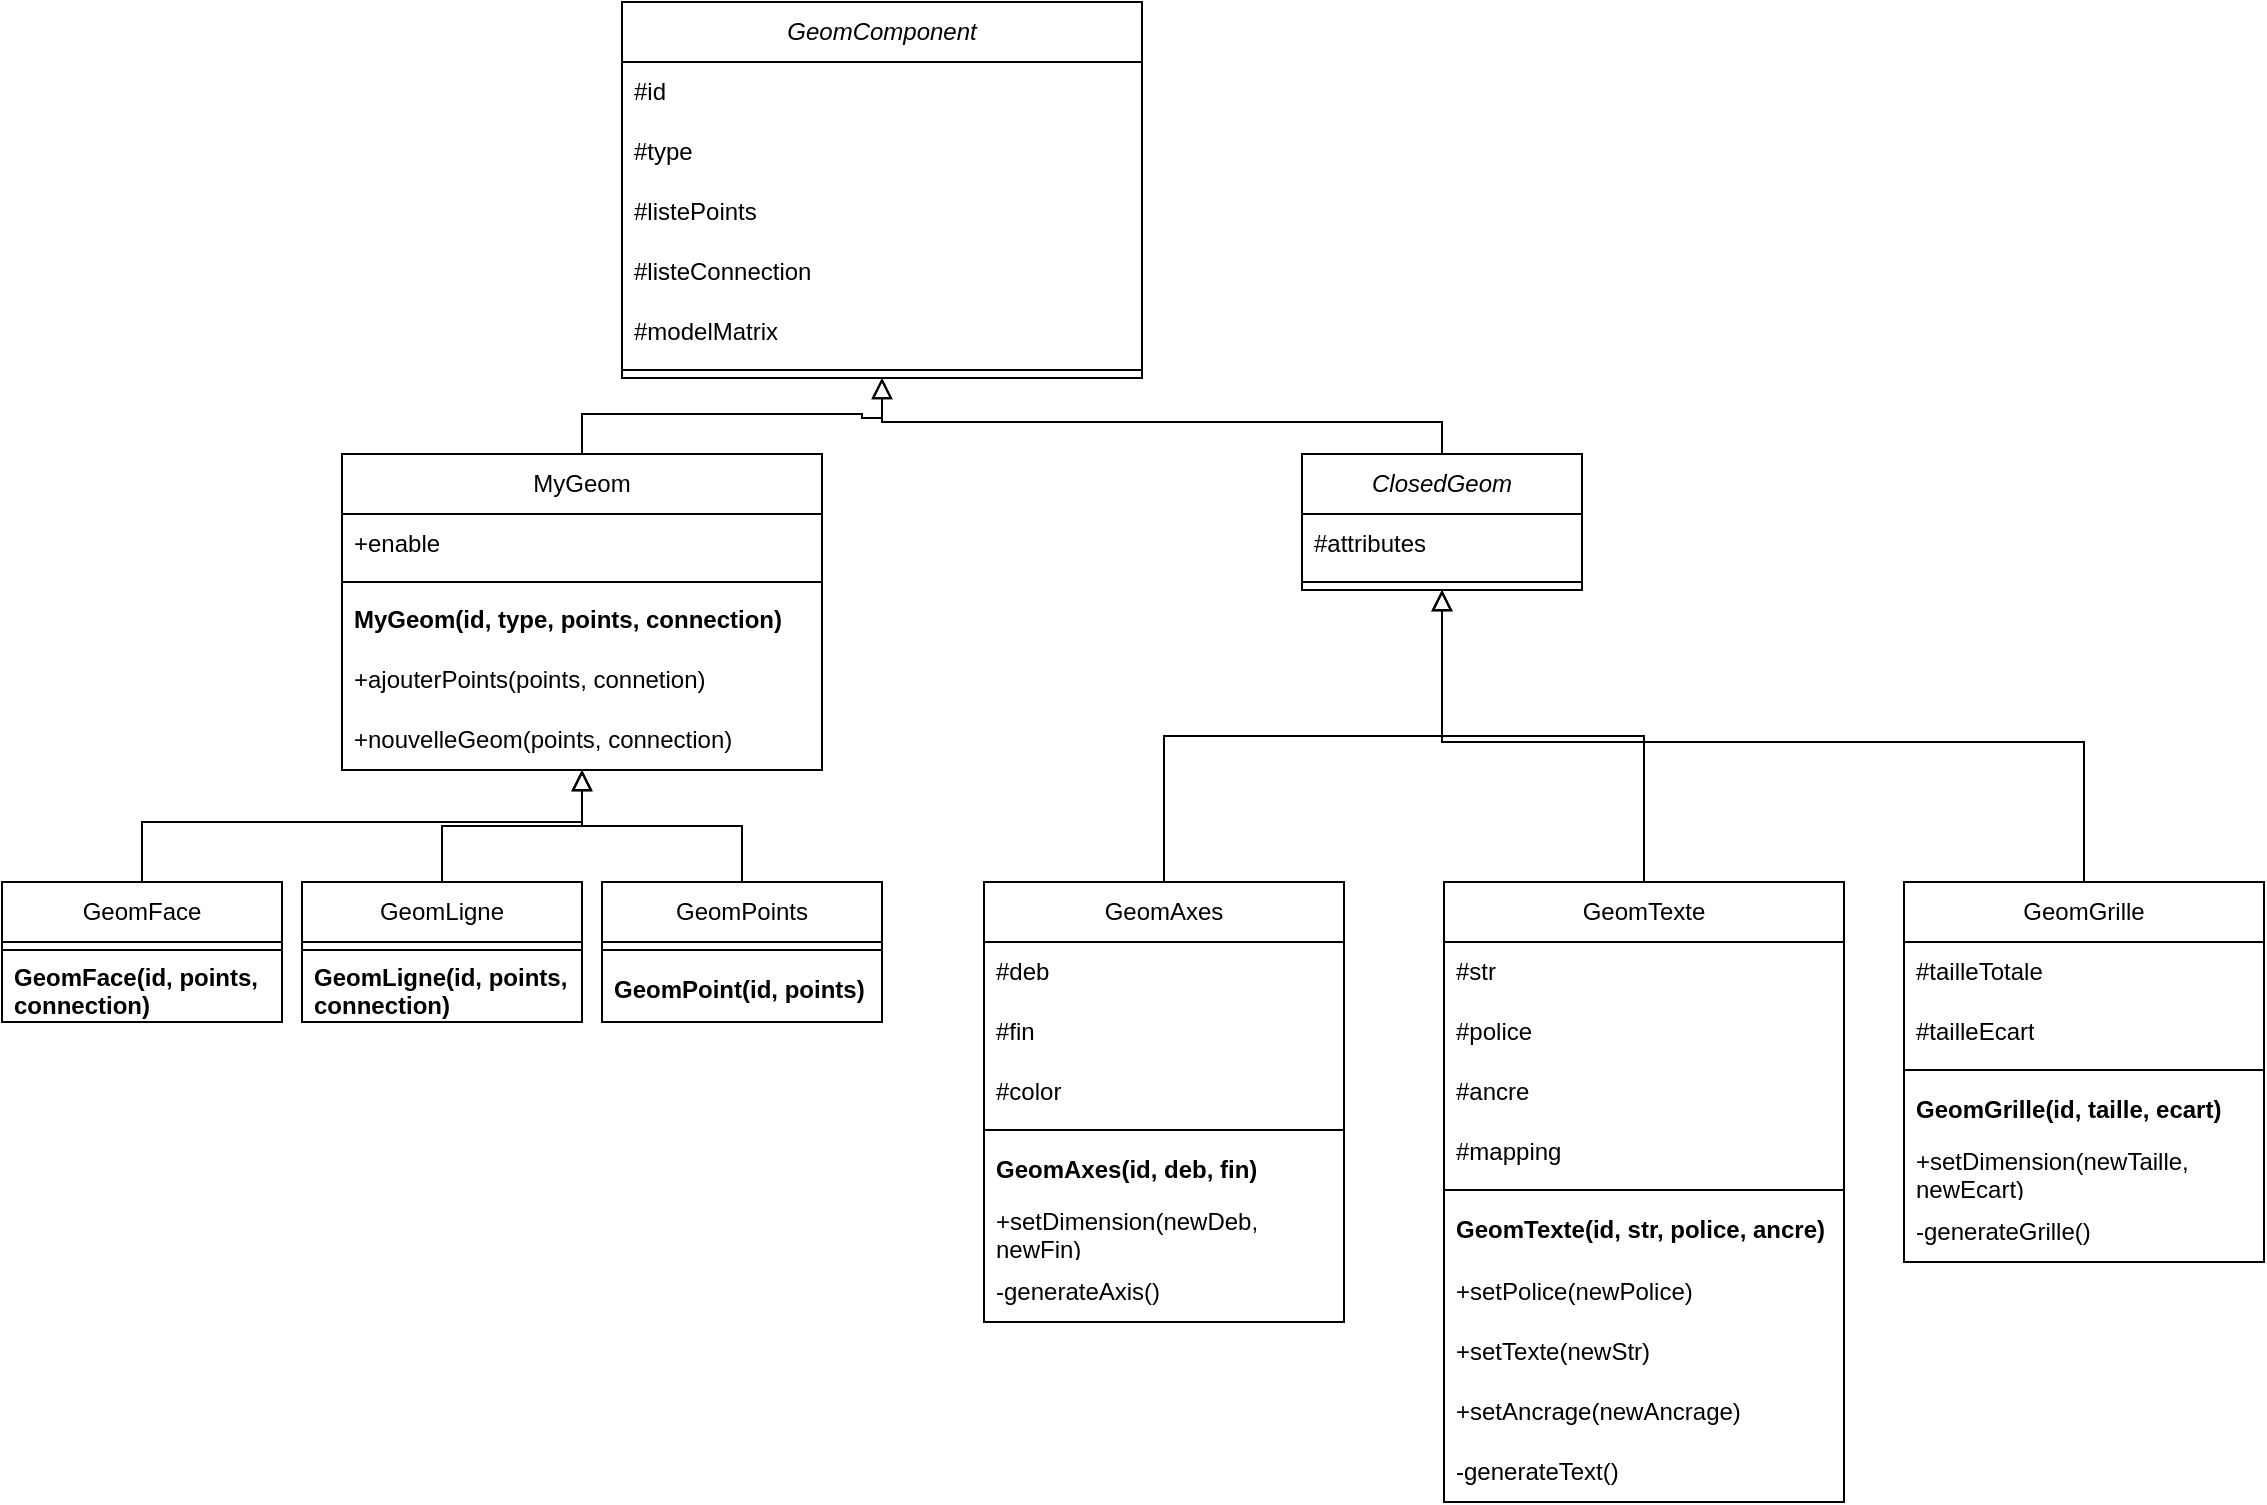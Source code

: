 <mxfile version="21.6.1" type="device">
  <diagram name="Page-1" id="yS_WpjF09PlQinqDMSA5">
    <mxGraphModel dx="1179" dy="755" grid="1" gridSize="10" guides="1" tooltips="1" connect="1" arrows="1" fold="1" page="1" pageScale="1" pageWidth="1169" pageHeight="827" math="0" shadow="0">
      <root>
        <mxCell id="0" />
        <mxCell id="1" parent="0" />
        <mxCell id="r2BFJluyy_Of8ebupzHU-2" value="&lt;i&gt;GeomComponent&lt;/i&gt;" style="swimlane;fontStyle=0;childLayout=stackLayout;horizontal=1;startSize=30;horizontalStack=0;resizeParent=1;resizeParentMax=0;resizeLast=0;collapsible=1;marginBottom=0;whiteSpace=wrap;html=1;" parent="1" vertex="1">
          <mxGeometry x="329" y="30" width="260" height="188" as="geometry" />
        </mxCell>
        <mxCell id="r2BFJluyy_Of8ebupzHU-3" value="#id" style="text;strokeColor=none;fillColor=none;align=left;verticalAlign=middle;spacingLeft=4;spacingRight=4;overflow=hidden;points=[[0,0.5],[1,0.5]];portConstraint=eastwest;rotatable=0;whiteSpace=wrap;html=1;" parent="r2BFJluyy_Of8ebupzHU-2" vertex="1">
          <mxGeometry y="30" width="260" height="30" as="geometry" />
        </mxCell>
        <mxCell id="r2BFJluyy_Of8ebupzHU-4" value="#type" style="text;strokeColor=none;fillColor=none;align=left;verticalAlign=middle;spacingLeft=4;spacingRight=4;overflow=hidden;points=[[0,0.5],[1,0.5]];portConstraint=eastwest;rotatable=0;whiteSpace=wrap;html=1;" parent="r2BFJluyy_Of8ebupzHU-2" vertex="1">
          <mxGeometry y="60" width="260" height="30" as="geometry" />
        </mxCell>
        <mxCell id="r2BFJluyy_Of8ebupzHU-5" value="#listePoints" style="text;strokeColor=none;fillColor=none;align=left;verticalAlign=middle;spacingLeft=4;spacingRight=4;overflow=hidden;points=[[0,0.5],[1,0.5]];portConstraint=eastwest;rotatable=0;whiteSpace=wrap;html=1;" parent="r2BFJluyy_Of8ebupzHU-2" vertex="1">
          <mxGeometry y="90" width="260" height="30" as="geometry" />
        </mxCell>
        <mxCell id="r2BFJluyy_Of8ebupzHU-6" value="#listeConnection" style="text;strokeColor=none;fillColor=none;align=left;verticalAlign=middle;spacingLeft=4;spacingRight=4;overflow=hidden;points=[[0,0.5],[1,0.5]];portConstraint=eastwest;rotatable=0;whiteSpace=wrap;html=1;" parent="r2BFJluyy_Of8ebupzHU-2" vertex="1">
          <mxGeometry y="120" width="260" height="30" as="geometry" />
        </mxCell>
        <mxCell id="r2BFJluyy_Of8ebupzHU-7" value="#modelMatrix" style="text;strokeColor=none;fillColor=none;align=left;verticalAlign=middle;spacingLeft=4;spacingRight=4;overflow=hidden;points=[[0,0.5],[1,0.5]];portConstraint=eastwest;rotatable=0;whiteSpace=wrap;html=1;" parent="r2BFJluyy_Of8ebupzHU-2" vertex="1">
          <mxGeometry y="150" width="260" height="30" as="geometry" />
        </mxCell>
        <mxCell id="r2BFJluyy_Of8ebupzHU-13" value="" style="line;html=1;strokeWidth=1;align=left;verticalAlign=middle;spacingTop=-1;spacingLeft=3;spacingRight=3;rotatable=0;labelPosition=right;points=[];portConstraint=eastwest;" parent="r2BFJluyy_Of8ebupzHU-2" vertex="1">
          <mxGeometry y="180" width="260" height="8" as="geometry" />
        </mxCell>
        <mxCell id="itdWGNfUH3MB75oMAnQP-39" style="edgeStyle=orthogonalEdgeStyle;rounded=0;orthogonalLoop=1;jettySize=auto;html=1;endArrow=block;endFill=0;endSize=8;" edge="1" parent="1" source="r2BFJluyy_Of8ebupzHU-8" target="r2BFJluyy_Of8ebupzHU-2">
          <mxGeometry relative="1" as="geometry" />
        </mxCell>
        <mxCell id="r2BFJluyy_Of8ebupzHU-8" value="MyGeom" style="swimlane;fontStyle=0;childLayout=stackLayout;horizontal=1;startSize=30;horizontalStack=0;resizeParent=1;resizeParentMax=0;resizeLast=0;collapsible=1;marginBottom=0;whiteSpace=wrap;html=1;swimlaneLine=1;" parent="1" vertex="1">
          <mxGeometry x="189" y="256" width="240" height="158" as="geometry" />
        </mxCell>
        <mxCell id="r2BFJluyy_Of8ebupzHU-9" value="+enable" style="text;strokeColor=none;fillColor=none;align=left;verticalAlign=middle;spacingLeft=4;spacingRight=4;overflow=hidden;points=[[0,0.5],[1,0.5]];portConstraint=eastwest;rotatable=0;whiteSpace=wrap;html=1;" parent="r2BFJluyy_Of8ebupzHU-8" vertex="1">
          <mxGeometry y="30" width="240" height="30" as="geometry" />
        </mxCell>
        <mxCell id="r2BFJluyy_Of8ebupzHU-14" value="" style="line;html=1;strokeWidth=1;align=left;verticalAlign=middle;spacingTop=-1;spacingLeft=3;spacingRight=3;rotatable=0;labelPosition=right;points=[];portConstraint=eastwest;" parent="r2BFJluyy_Of8ebupzHU-8" vertex="1">
          <mxGeometry y="60" width="240" height="8" as="geometry" />
        </mxCell>
        <mxCell id="r2BFJluyy_Of8ebupzHU-15" value="MyGeom(id, type, points, connection)" style="text;strokeColor=none;fillColor=none;align=left;verticalAlign=middle;spacingLeft=4;spacingRight=4;overflow=hidden;points=[[0,0.5],[1,0.5]];portConstraint=eastwest;rotatable=0;whiteSpace=wrap;html=1;fontStyle=1" parent="r2BFJluyy_Of8ebupzHU-8" vertex="1">
          <mxGeometry y="68" width="240" height="30" as="geometry" />
        </mxCell>
        <mxCell id="itdWGNfUH3MB75oMAnQP-1" value="+ajouterPoints(points, connetion)" style="text;strokeColor=none;fillColor=none;align=left;verticalAlign=middle;spacingLeft=4;spacingRight=4;overflow=hidden;points=[[0,0.5],[1,0.5]];portConstraint=eastwest;rotatable=0;whiteSpace=wrap;html=1;" vertex="1" parent="r2BFJluyy_Of8ebupzHU-8">
          <mxGeometry y="98" width="240" height="30" as="geometry" />
        </mxCell>
        <mxCell id="r2BFJluyy_Of8ebupzHU-16" value="+nouvelleGeom(points, connection)" style="text;strokeColor=none;fillColor=none;align=left;verticalAlign=middle;spacingLeft=4;spacingRight=4;overflow=hidden;points=[[0,0.5],[1,0.5]];portConstraint=eastwest;rotatable=0;whiteSpace=wrap;html=1;" parent="r2BFJluyy_Of8ebupzHU-8" vertex="1">
          <mxGeometry y="128" width="240" height="30" as="geometry" />
        </mxCell>
        <mxCell id="itdWGNfUH3MB75oMAnQP-38" style="edgeStyle=orthogonalEdgeStyle;rounded=0;orthogonalLoop=1;jettySize=auto;html=1;endArrow=block;endFill=0;endSize=8;" edge="1" parent="1" source="r2BFJluyy_Of8ebupzHU-18" target="r2BFJluyy_Of8ebupzHU-8">
          <mxGeometry relative="1" as="geometry">
            <Array as="points">
              <mxPoint x="89" y="440" />
              <mxPoint x="309" y="440" />
            </Array>
          </mxGeometry>
        </mxCell>
        <mxCell id="r2BFJluyy_Of8ebupzHU-18" value="GeomFace" style="swimlane;fontStyle=0;childLayout=stackLayout;horizontal=1;startSize=30;horizontalStack=0;resizeParent=1;resizeParentMax=0;resizeLast=0;collapsible=1;marginBottom=0;whiteSpace=wrap;html=1;swimlaneLine=1;" parent="1" vertex="1">
          <mxGeometry x="19" y="470" width="140" height="70" as="geometry" />
        </mxCell>
        <mxCell id="r2BFJluyy_Of8ebupzHU-20" value="" style="line;html=1;strokeWidth=1;align=left;verticalAlign=middle;spacingTop=-1;spacingLeft=3;spacingRight=3;rotatable=0;labelPosition=right;points=[];portConstraint=eastwest;" parent="r2BFJluyy_Of8ebupzHU-18" vertex="1">
          <mxGeometry y="30" width="140" height="8" as="geometry" />
        </mxCell>
        <mxCell id="itdWGNfUH3MB75oMAnQP-2" value="GeomFace(id, points, connection)" style="text;strokeColor=none;fillColor=none;align=left;verticalAlign=middle;spacingLeft=4;spacingRight=4;overflow=hidden;points=[[0,0.5],[1,0.5]];portConstraint=eastwest;rotatable=0;whiteSpace=wrap;html=1;fontStyle=1" vertex="1" parent="r2BFJluyy_Of8ebupzHU-18">
          <mxGeometry y="38" width="140" height="32" as="geometry" />
        </mxCell>
        <mxCell id="itdWGNfUH3MB75oMAnQP-37" style="edgeStyle=orthogonalEdgeStyle;rounded=0;orthogonalLoop=1;jettySize=auto;html=1;endArrow=block;endFill=0;endSize=8;" edge="1" parent="1" source="r2BFJluyy_Of8ebupzHU-23" target="r2BFJluyy_Of8ebupzHU-8">
          <mxGeometry relative="1" as="geometry" />
        </mxCell>
        <mxCell id="r2BFJluyy_Of8ebupzHU-23" value="GeomLigne" style="swimlane;fontStyle=0;childLayout=stackLayout;horizontal=1;startSize=30;horizontalStack=0;resizeParent=1;resizeParentMax=0;resizeLast=0;collapsible=1;marginBottom=0;whiteSpace=wrap;html=1;swimlaneLine=1;" parent="1" vertex="1">
          <mxGeometry x="169" y="470" width="140" height="70" as="geometry" />
        </mxCell>
        <mxCell id="r2BFJluyy_Of8ebupzHU-24" value="" style="line;html=1;strokeWidth=1;align=left;verticalAlign=middle;spacingTop=-1;spacingLeft=3;spacingRight=3;rotatable=0;labelPosition=right;points=[];portConstraint=eastwest;" parent="r2BFJluyy_Of8ebupzHU-23" vertex="1">
          <mxGeometry y="30" width="140" height="8" as="geometry" />
        </mxCell>
        <mxCell id="itdWGNfUH3MB75oMAnQP-6" value="GeomLigne(id, points, connection)" style="text;strokeColor=none;fillColor=none;align=left;verticalAlign=middle;spacingLeft=4;spacingRight=4;overflow=hidden;points=[[0,0.5],[1,0.5]];portConstraint=eastwest;rotatable=0;whiteSpace=wrap;html=1;fontStyle=1" vertex="1" parent="r2BFJluyy_Of8ebupzHU-23">
          <mxGeometry y="38" width="140" height="32" as="geometry" />
        </mxCell>
        <mxCell id="itdWGNfUH3MB75oMAnQP-36" style="edgeStyle=orthogonalEdgeStyle;rounded=0;orthogonalLoop=1;jettySize=auto;html=1;endArrow=block;endFill=0;endSize=8;" edge="1" parent="1" source="r2BFJluyy_Of8ebupzHU-25" target="r2BFJluyy_Of8ebupzHU-8">
          <mxGeometry relative="1" as="geometry" />
        </mxCell>
        <mxCell id="r2BFJluyy_Of8ebupzHU-25" value="GeomPoints" style="swimlane;fontStyle=0;childLayout=stackLayout;horizontal=1;startSize=30;horizontalStack=0;resizeParent=1;resizeParentMax=0;resizeLast=0;collapsible=1;marginBottom=0;whiteSpace=wrap;html=1;swimlaneLine=1;" parent="1" vertex="1">
          <mxGeometry x="319" y="470" width="140" height="70" as="geometry" />
        </mxCell>
        <mxCell id="r2BFJluyy_Of8ebupzHU-26" value="" style="line;html=1;strokeWidth=1;align=left;verticalAlign=middle;spacingTop=-1;spacingLeft=3;spacingRight=3;rotatable=0;labelPosition=right;points=[];portConstraint=eastwest;" parent="r2BFJluyy_Of8ebupzHU-25" vertex="1">
          <mxGeometry y="30" width="140" height="8" as="geometry" />
        </mxCell>
        <mxCell id="itdWGNfUH3MB75oMAnQP-7" value="GeomPoint(id, points)" style="text;strokeColor=none;fillColor=none;align=left;verticalAlign=middle;spacingLeft=4;spacingRight=4;overflow=hidden;points=[[0,0.5],[1,0.5]];portConstraint=eastwest;rotatable=0;whiteSpace=wrap;html=1;fontStyle=1" vertex="1" parent="r2BFJluyy_Of8ebupzHU-25">
          <mxGeometry y="38" width="140" height="32" as="geometry" />
        </mxCell>
        <mxCell id="itdWGNfUH3MB75oMAnQP-40" style="edgeStyle=orthogonalEdgeStyle;rounded=0;orthogonalLoop=1;jettySize=auto;html=1;endArrow=block;endFill=0;endSize=8;" edge="1" parent="1" source="r2BFJluyy_Of8ebupzHU-27" target="r2BFJluyy_Of8ebupzHU-2">
          <mxGeometry relative="1" as="geometry">
            <Array as="points">
              <mxPoint x="739" y="240" />
              <mxPoint x="459" y="240" />
            </Array>
          </mxGeometry>
        </mxCell>
        <mxCell id="r2BFJluyy_Of8ebupzHU-27" value="&lt;i&gt;ClosedGeom&lt;/i&gt;" style="swimlane;fontStyle=0;childLayout=stackLayout;horizontal=1;startSize=30;horizontalStack=0;resizeParent=1;resizeParentMax=0;resizeLast=0;collapsible=1;marginBottom=0;whiteSpace=wrap;html=1;swimlaneLine=1;" parent="1" vertex="1">
          <mxGeometry x="669" y="256" width="140" height="68" as="geometry" />
        </mxCell>
        <mxCell id="itdWGNfUH3MB75oMAnQP-18" value="#attributes" style="text;strokeColor=none;fillColor=none;align=left;verticalAlign=middle;spacingLeft=4;spacingRight=4;overflow=hidden;points=[[0,0.5],[1,0.5]];portConstraint=eastwest;rotatable=0;whiteSpace=wrap;html=1;" vertex="1" parent="r2BFJluyy_Of8ebupzHU-27">
          <mxGeometry y="30" width="140" height="30" as="geometry" />
        </mxCell>
        <mxCell id="r2BFJluyy_Of8ebupzHU-29" value="" style="line;html=1;strokeWidth=1;align=left;verticalAlign=middle;spacingTop=-1;spacingLeft=3;spacingRight=3;rotatable=0;labelPosition=right;points=[];portConstraint=eastwest;" parent="r2BFJluyy_Of8ebupzHU-27" vertex="1">
          <mxGeometry y="60" width="140" height="8" as="geometry" />
        </mxCell>
        <mxCell id="itdWGNfUH3MB75oMAnQP-33" style="edgeStyle=orthogonalEdgeStyle;rounded=0;orthogonalLoop=1;jettySize=auto;html=1;endArrow=block;endFill=0;endSize=8;" edge="1" parent="1" source="r2BFJluyy_Of8ebupzHU-32" target="r2BFJluyy_Of8ebupzHU-27">
          <mxGeometry relative="1" as="geometry" />
        </mxCell>
        <mxCell id="r2BFJluyy_Of8ebupzHU-32" value="GeomAxes" style="swimlane;fontStyle=0;childLayout=stackLayout;horizontal=1;startSize=30;horizontalStack=0;resizeParent=1;resizeParentMax=0;resizeLast=0;collapsible=1;marginBottom=0;whiteSpace=wrap;html=1;swimlaneLine=1;" parent="1" vertex="1">
          <mxGeometry x="510" y="470" width="180" height="220" as="geometry" />
        </mxCell>
        <mxCell id="itdWGNfUH3MB75oMAnQP-19" value="#deb" style="text;strokeColor=none;fillColor=none;align=left;verticalAlign=middle;spacingLeft=4;spacingRight=4;overflow=hidden;points=[[0,0.5],[1,0.5]];portConstraint=eastwest;rotatable=0;whiteSpace=wrap;html=1;" vertex="1" parent="r2BFJluyy_Of8ebupzHU-32">
          <mxGeometry y="30" width="180" height="30" as="geometry" />
        </mxCell>
        <mxCell id="itdWGNfUH3MB75oMAnQP-20" value="#fin" style="text;strokeColor=none;fillColor=none;align=left;verticalAlign=middle;spacingLeft=4;spacingRight=4;overflow=hidden;points=[[0,0.5],[1,0.5]];portConstraint=eastwest;rotatable=0;whiteSpace=wrap;html=1;" vertex="1" parent="r2BFJluyy_Of8ebupzHU-32">
          <mxGeometry y="60" width="180" height="30" as="geometry" />
        </mxCell>
        <mxCell id="itdWGNfUH3MB75oMAnQP-21" value="#color" style="text;strokeColor=none;fillColor=none;align=left;verticalAlign=middle;spacingLeft=4;spacingRight=4;overflow=hidden;points=[[0,0.5],[1,0.5]];portConstraint=eastwest;rotatable=0;whiteSpace=wrap;html=1;" vertex="1" parent="r2BFJluyy_Of8ebupzHU-32">
          <mxGeometry y="90" width="180" height="30" as="geometry" />
        </mxCell>
        <mxCell id="r2BFJluyy_Of8ebupzHU-33" value="" style="line;html=1;strokeWidth=1;align=left;verticalAlign=middle;spacingTop=-1;spacingLeft=3;spacingRight=3;rotatable=0;labelPosition=right;points=[];portConstraint=eastwest;" parent="r2BFJluyy_Of8ebupzHU-32" vertex="1">
          <mxGeometry y="120" width="180" height="8" as="geometry" />
        </mxCell>
        <mxCell id="itdWGNfUH3MB75oMAnQP-22" value="GeomAxes(id, deb, fin)" style="text;strokeColor=none;fillColor=none;align=left;verticalAlign=middle;spacingLeft=4;spacingRight=4;overflow=hidden;points=[[0,0.5],[1,0.5]];portConstraint=eastwest;rotatable=0;whiteSpace=wrap;html=1;fontStyle=1" vertex="1" parent="r2BFJluyy_Of8ebupzHU-32">
          <mxGeometry y="128" width="180" height="32" as="geometry" />
        </mxCell>
        <mxCell id="itdWGNfUH3MB75oMAnQP-23" value="+setDimension(newDeb, newFin)" style="text;strokeColor=none;fillColor=none;align=left;verticalAlign=middle;spacingLeft=4;spacingRight=4;overflow=hidden;points=[[0,0.5],[1,0.5]];portConstraint=eastwest;rotatable=0;whiteSpace=wrap;html=1;" vertex="1" parent="r2BFJluyy_Of8ebupzHU-32">
          <mxGeometry y="160" width="180" height="30" as="geometry" />
        </mxCell>
        <mxCell id="itdWGNfUH3MB75oMAnQP-24" value="-generateAxis()" style="text;strokeColor=none;fillColor=none;align=left;verticalAlign=middle;spacingLeft=4;spacingRight=4;overflow=hidden;points=[[0,0.5],[1,0.5]];portConstraint=eastwest;rotatable=0;whiteSpace=wrap;html=1;" vertex="1" parent="r2BFJluyy_Of8ebupzHU-32">
          <mxGeometry y="190" width="180" height="30" as="geometry" />
        </mxCell>
        <mxCell id="itdWGNfUH3MB75oMAnQP-34" style="edgeStyle=orthogonalEdgeStyle;rounded=0;orthogonalLoop=1;jettySize=auto;html=1;endArrow=block;endFill=0;endSize=8;" edge="1" parent="1" source="r2BFJluyy_Of8ebupzHU-34" target="r2BFJluyy_Of8ebupzHU-27">
          <mxGeometry relative="1" as="geometry" />
        </mxCell>
        <mxCell id="r2BFJluyy_Of8ebupzHU-34" value="GeomTexte" style="swimlane;fontStyle=0;childLayout=stackLayout;horizontal=1;startSize=30;horizontalStack=0;resizeParent=1;resizeParentMax=0;resizeLast=0;collapsible=1;marginBottom=0;whiteSpace=wrap;html=1;swimlaneLine=1;" parent="1" vertex="1">
          <mxGeometry x="740" y="470" width="200" height="310" as="geometry" />
        </mxCell>
        <mxCell id="itdWGNfUH3MB75oMAnQP-8" value="#str" style="text;strokeColor=none;fillColor=none;align=left;verticalAlign=middle;spacingLeft=4;spacingRight=4;overflow=hidden;points=[[0,0.5],[1,0.5]];portConstraint=eastwest;rotatable=0;whiteSpace=wrap;html=1;" vertex="1" parent="r2BFJluyy_Of8ebupzHU-34">
          <mxGeometry y="30" width="200" height="30" as="geometry" />
        </mxCell>
        <mxCell id="itdWGNfUH3MB75oMAnQP-9" value="#police" style="text;strokeColor=none;fillColor=none;align=left;verticalAlign=middle;spacingLeft=4;spacingRight=4;overflow=hidden;points=[[0,0.5],[1,0.5]];portConstraint=eastwest;rotatable=0;whiteSpace=wrap;html=1;" vertex="1" parent="r2BFJluyy_Of8ebupzHU-34">
          <mxGeometry y="60" width="200" height="30" as="geometry" />
        </mxCell>
        <mxCell id="itdWGNfUH3MB75oMAnQP-12" value="#ancre" style="text;strokeColor=none;fillColor=none;align=left;verticalAlign=middle;spacingLeft=4;spacingRight=4;overflow=hidden;points=[[0,0.5],[1,0.5]];portConstraint=eastwest;rotatable=0;whiteSpace=wrap;html=1;" vertex="1" parent="r2BFJluyy_Of8ebupzHU-34">
          <mxGeometry y="90" width="200" height="30" as="geometry" />
        </mxCell>
        <mxCell id="itdWGNfUH3MB75oMAnQP-11" value="#mapping" style="text;strokeColor=none;fillColor=none;align=left;verticalAlign=middle;spacingLeft=4;spacingRight=4;overflow=hidden;points=[[0,0.5],[1,0.5]];portConstraint=eastwest;rotatable=0;whiteSpace=wrap;html=1;" vertex="1" parent="r2BFJluyy_Of8ebupzHU-34">
          <mxGeometry y="120" width="200" height="30" as="geometry" />
        </mxCell>
        <mxCell id="r2BFJluyy_Of8ebupzHU-35" value="" style="line;html=1;strokeWidth=1;align=left;verticalAlign=middle;spacingTop=-1;spacingLeft=3;spacingRight=3;rotatable=0;labelPosition=right;points=[];portConstraint=eastwest;" parent="r2BFJluyy_Of8ebupzHU-34" vertex="1">
          <mxGeometry y="150" width="200" height="8" as="geometry" />
        </mxCell>
        <mxCell id="itdWGNfUH3MB75oMAnQP-14" value="GeomTexte(id, str, police, ancre)" style="text;strokeColor=none;fillColor=none;align=left;verticalAlign=middle;spacingLeft=4;spacingRight=4;overflow=hidden;points=[[0,0.5],[1,0.5]];portConstraint=eastwest;rotatable=0;whiteSpace=wrap;html=1;fontStyle=1" vertex="1" parent="r2BFJluyy_Of8ebupzHU-34">
          <mxGeometry y="158" width="200" height="32" as="geometry" />
        </mxCell>
        <mxCell id="itdWGNfUH3MB75oMAnQP-13" value="+setPolice(newPolice)" style="text;strokeColor=none;fillColor=none;align=left;verticalAlign=middle;spacingLeft=4;spacingRight=4;overflow=hidden;points=[[0,0.5],[1,0.5]];portConstraint=eastwest;rotatable=0;whiteSpace=wrap;html=1;" vertex="1" parent="r2BFJluyy_Of8ebupzHU-34">
          <mxGeometry y="190" width="200" height="30" as="geometry" />
        </mxCell>
        <mxCell id="itdWGNfUH3MB75oMAnQP-15" value="+setTexte(newStr)" style="text;strokeColor=none;fillColor=none;align=left;verticalAlign=middle;spacingLeft=4;spacingRight=4;overflow=hidden;points=[[0,0.5],[1,0.5]];portConstraint=eastwest;rotatable=0;whiteSpace=wrap;html=1;" vertex="1" parent="r2BFJluyy_Of8ebupzHU-34">
          <mxGeometry y="220" width="200" height="30" as="geometry" />
        </mxCell>
        <mxCell id="itdWGNfUH3MB75oMAnQP-16" value="+setAncrage(newAncrage)" style="text;strokeColor=none;fillColor=none;align=left;verticalAlign=middle;spacingLeft=4;spacingRight=4;overflow=hidden;points=[[0,0.5],[1,0.5]];portConstraint=eastwest;rotatable=0;whiteSpace=wrap;html=1;" vertex="1" parent="r2BFJluyy_Of8ebupzHU-34">
          <mxGeometry y="250" width="200" height="30" as="geometry" />
        </mxCell>
        <mxCell id="itdWGNfUH3MB75oMAnQP-17" value="-generateText()" style="text;strokeColor=none;fillColor=none;align=left;verticalAlign=middle;spacingLeft=4;spacingRight=4;overflow=hidden;points=[[0,0.5],[1,0.5]];portConstraint=eastwest;rotatable=0;whiteSpace=wrap;html=1;" vertex="1" parent="r2BFJluyy_Of8ebupzHU-34">
          <mxGeometry y="280" width="200" height="30" as="geometry" />
        </mxCell>
        <mxCell id="itdWGNfUH3MB75oMAnQP-35" style="edgeStyle=orthogonalEdgeStyle;rounded=0;orthogonalLoop=1;jettySize=auto;html=1;endArrow=block;endFill=0;endSize=8;" edge="1" parent="1" source="itdWGNfUH3MB75oMAnQP-25" target="r2BFJluyy_Of8ebupzHU-27">
          <mxGeometry relative="1" as="geometry">
            <Array as="points">
              <mxPoint x="1060" y="400" />
              <mxPoint x="739" y="400" />
            </Array>
          </mxGeometry>
        </mxCell>
        <mxCell id="itdWGNfUH3MB75oMAnQP-25" value="GeomGrille" style="swimlane;fontStyle=0;childLayout=stackLayout;horizontal=1;startSize=30;horizontalStack=0;resizeParent=1;resizeParentMax=0;resizeLast=0;collapsible=1;marginBottom=0;whiteSpace=wrap;html=1;swimlaneLine=1;" vertex="1" parent="1">
          <mxGeometry x="970" y="470" width="180" height="190" as="geometry" />
        </mxCell>
        <mxCell id="itdWGNfUH3MB75oMAnQP-26" value="#tailleTotale" style="text;strokeColor=none;fillColor=none;align=left;verticalAlign=middle;spacingLeft=4;spacingRight=4;overflow=hidden;points=[[0,0.5],[1,0.5]];portConstraint=eastwest;rotatable=0;whiteSpace=wrap;html=1;" vertex="1" parent="itdWGNfUH3MB75oMAnQP-25">
          <mxGeometry y="30" width="180" height="30" as="geometry" />
        </mxCell>
        <mxCell id="itdWGNfUH3MB75oMAnQP-27" value="#tailleEcart" style="text;strokeColor=none;fillColor=none;align=left;verticalAlign=middle;spacingLeft=4;spacingRight=4;overflow=hidden;points=[[0,0.5],[1,0.5]];portConstraint=eastwest;rotatable=0;whiteSpace=wrap;html=1;" vertex="1" parent="itdWGNfUH3MB75oMAnQP-25">
          <mxGeometry y="60" width="180" height="30" as="geometry" />
        </mxCell>
        <mxCell id="itdWGNfUH3MB75oMAnQP-29" value="" style="line;html=1;strokeWidth=1;align=left;verticalAlign=middle;spacingTop=-1;spacingLeft=3;spacingRight=3;rotatable=0;labelPosition=right;points=[];portConstraint=eastwest;" vertex="1" parent="itdWGNfUH3MB75oMAnQP-25">
          <mxGeometry y="90" width="180" height="8" as="geometry" />
        </mxCell>
        <mxCell id="itdWGNfUH3MB75oMAnQP-30" value="GeomGrille(id, taille, ecart)" style="text;strokeColor=none;fillColor=none;align=left;verticalAlign=middle;spacingLeft=4;spacingRight=4;overflow=hidden;points=[[0,0.5],[1,0.5]];portConstraint=eastwest;rotatable=0;whiteSpace=wrap;html=1;fontStyle=1" vertex="1" parent="itdWGNfUH3MB75oMAnQP-25">
          <mxGeometry y="98" width="180" height="32" as="geometry" />
        </mxCell>
        <mxCell id="itdWGNfUH3MB75oMAnQP-31" value="+setDimension(newTaille, newEcart)" style="text;strokeColor=none;fillColor=none;align=left;verticalAlign=middle;spacingLeft=4;spacingRight=4;overflow=hidden;points=[[0,0.5],[1,0.5]];portConstraint=eastwest;rotatable=0;whiteSpace=wrap;html=1;" vertex="1" parent="itdWGNfUH3MB75oMAnQP-25">
          <mxGeometry y="130" width="180" height="30" as="geometry" />
        </mxCell>
        <mxCell id="itdWGNfUH3MB75oMAnQP-32" value="-generateGrille()" style="text;strokeColor=none;fillColor=none;align=left;verticalAlign=middle;spacingLeft=4;spacingRight=4;overflow=hidden;points=[[0,0.5],[1,0.5]];portConstraint=eastwest;rotatable=0;whiteSpace=wrap;html=1;" vertex="1" parent="itdWGNfUH3MB75oMAnQP-25">
          <mxGeometry y="160" width="180" height="30" as="geometry" />
        </mxCell>
      </root>
    </mxGraphModel>
  </diagram>
</mxfile>

